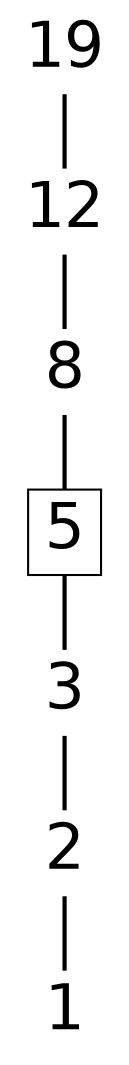 digraph graph_name {
 graph[nodesep = 0.1];
 edge[dir=none, style=bold];
 node[ fontname = "Helvetica", shape = plaintext, width = 0.25, height = 0.25, fontsize=30];
bl[label="19" ];
bl->bm
bm[label="12" ];
bm->bn
bn[label="8" ];
bn->bo
bo[label="5" ;shape=box];
bo->bp
bp[label="3" ];
bp->bq
bq[label="2" ];
bq->br
br[label="1" ];
}
